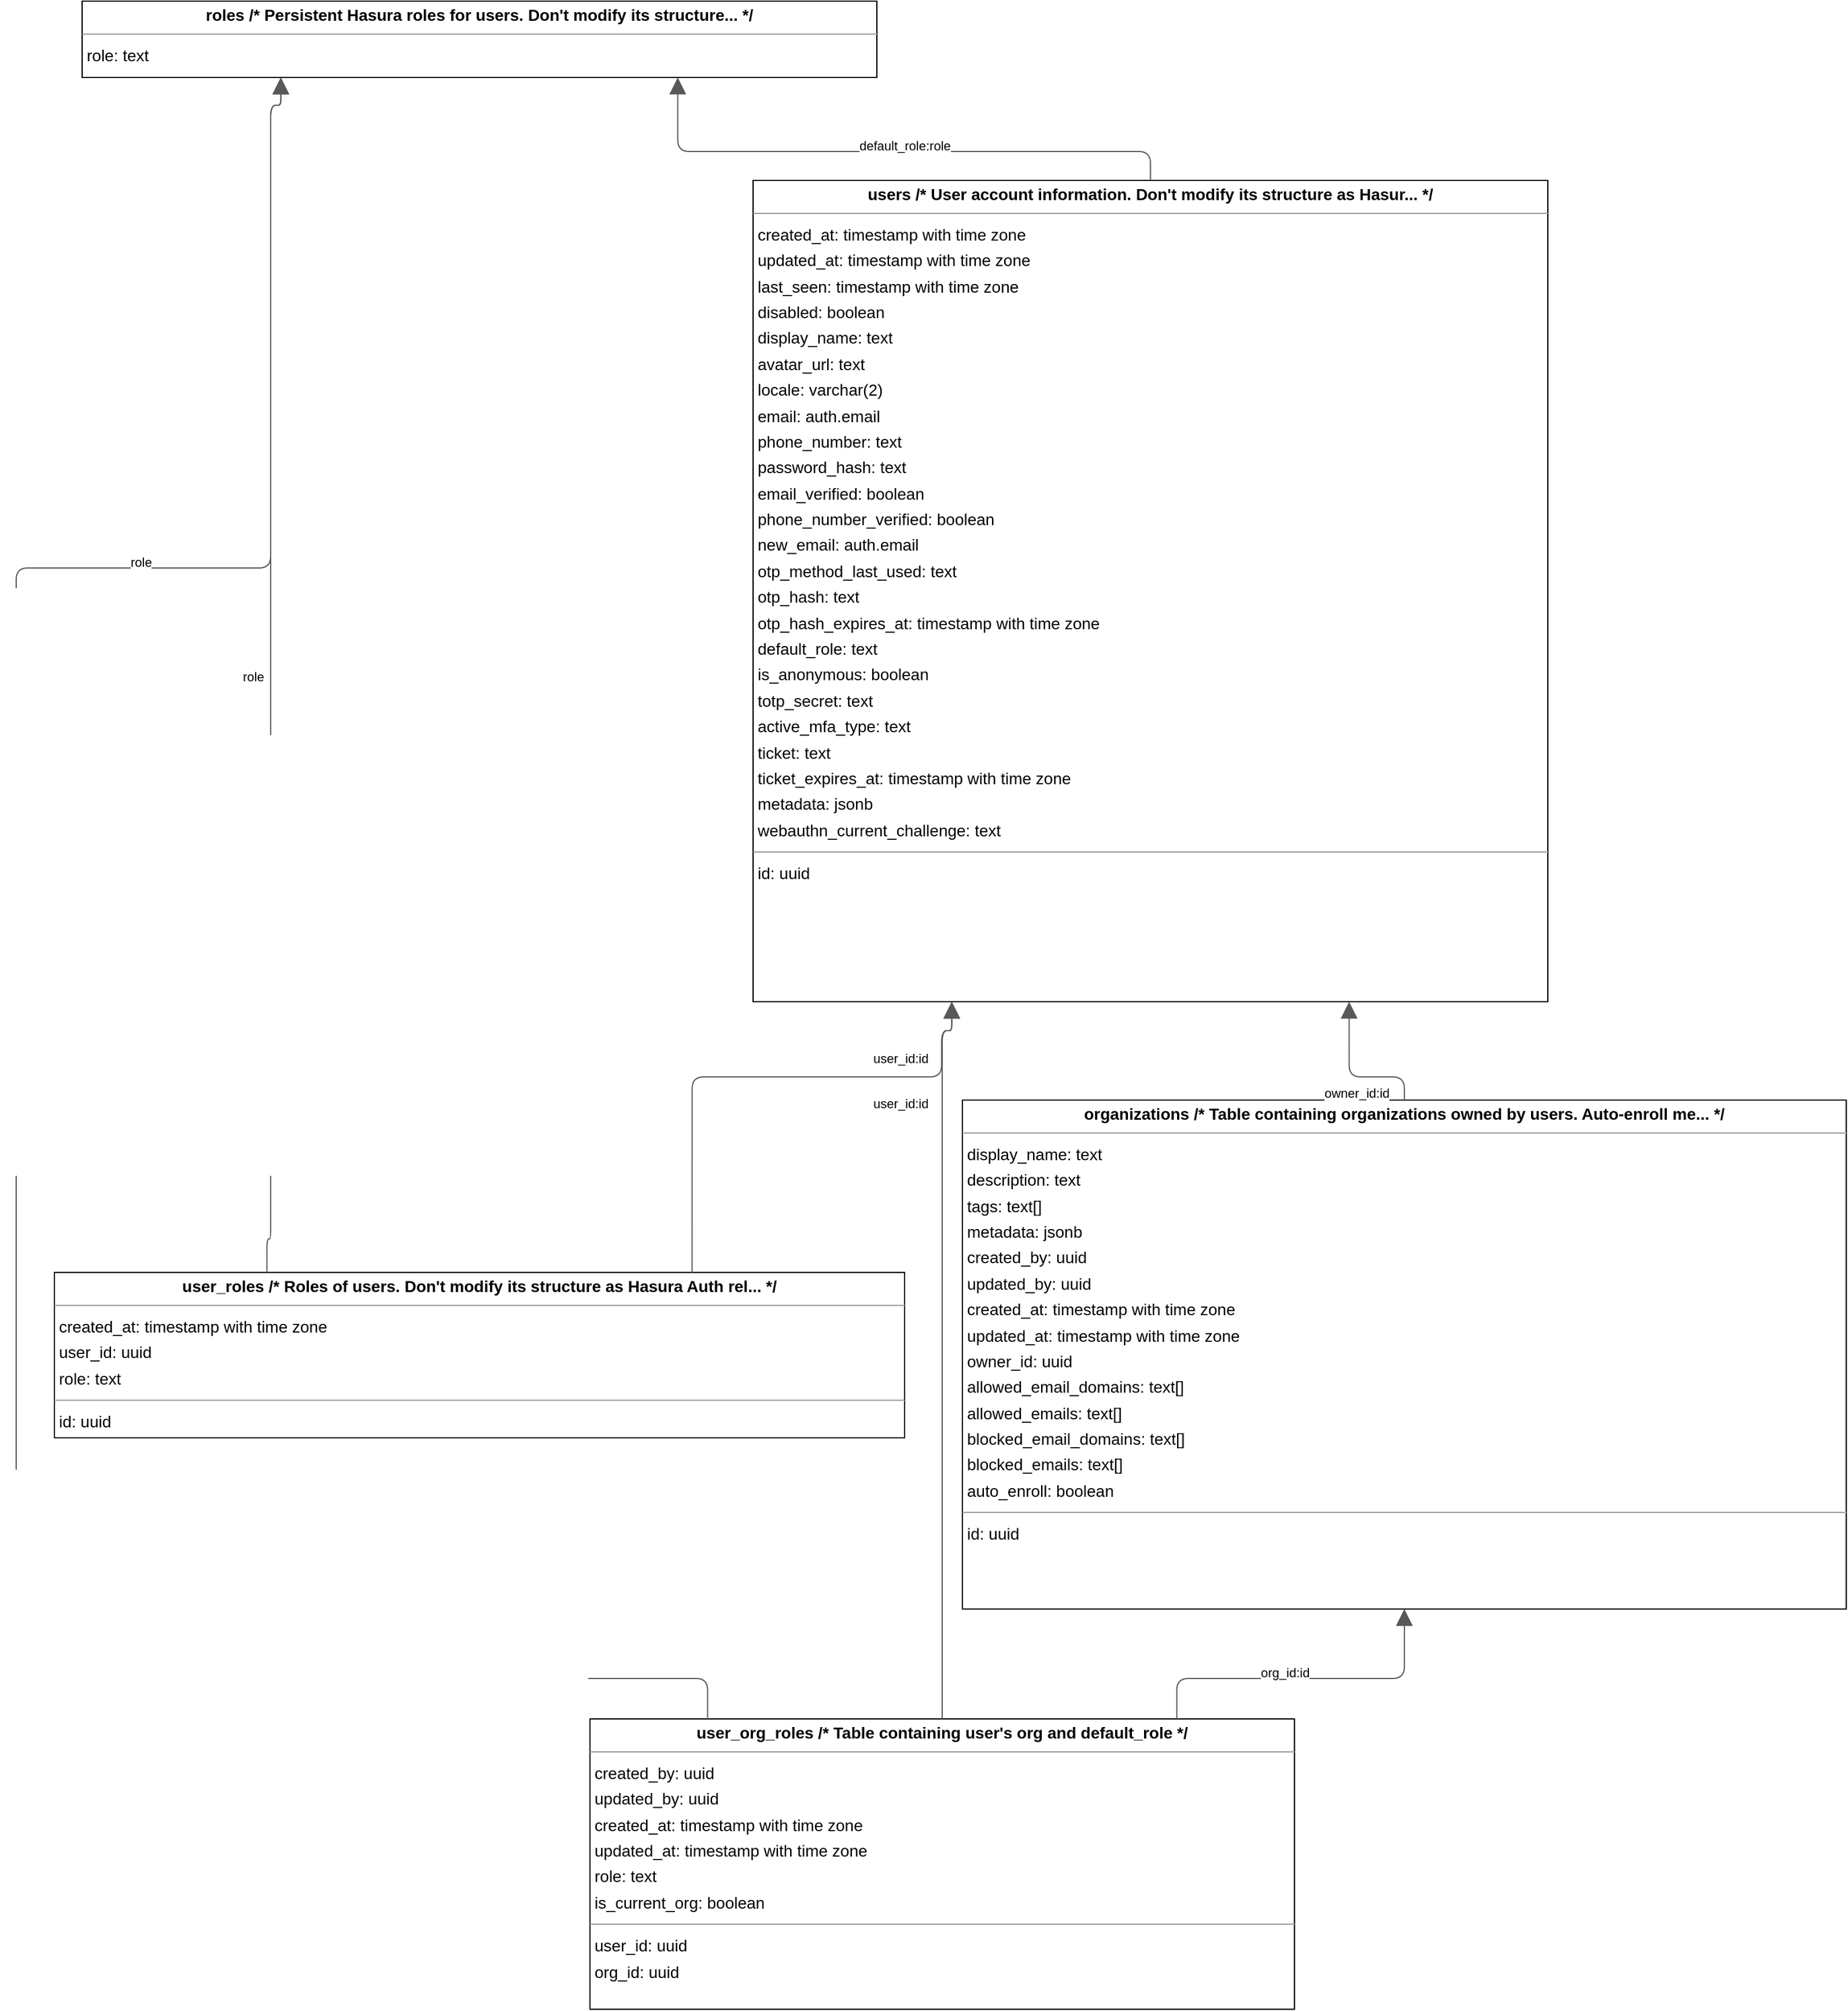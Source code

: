 <mxGraphModel dx="0" dy="0" grid="1" gridSize="10" guides="1" tooltips="1" connect="1" arrows="1" fold="1" page="0" pageScale="1" background="none" math="0" shadow="0">
  <root>
    <mxCell id="0" />
    <mxCell id="1" parent="0" />
    <mxCell id="node2" parent="1" vertex="1" value="&lt;p style=&quot;margin:0px;margin-top:4px;text-align:center;&quot;&gt;&lt;b&gt;organizations  /* Table containing organizations owned by users. Auto-enroll me... */&lt;/b&gt;&lt;/p&gt;&lt;hr size=&quot;1&quot;/&gt;&lt;p style=&quot;margin:0 0 0 4px;line-height:1.6;&quot;&gt; display_name: text&lt;br/&gt; description: text&lt;br/&gt; tags: text[]&lt;br/&gt; metadata: jsonb&lt;br/&gt; created_by: uuid&lt;br/&gt; updated_by: uuid&lt;br/&gt; created_at: timestamp with time zone&lt;br/&gt; updated_at: timestamp with time zone&lt;br/&gt; owner_id: uuid&lt;br/&gt; allowed_email_domains: text[]&lt;br/&gt; allowed_emails: text[]&lt;br/&gt; blocked_email_domains: text[]&lt;br/&gt; blocked_emails: text[]&lt;br/&gt; auto_enroll: boolean&lt;/p&gt;&lt;hr size=&quot;1&quot;/&gt;&lt;p style=&quot;margin:0 0 0 4px;line-height:1.6;&quot;&gt; id: uuid&lt;/p&gt;" style="verticalAlign=top;align=left;overflow=fill;fontSize=14;fontFamily=Helvetica;html=1;rounded=0;shadow=0;comic=0;labelBackgroundColor=none;strokeWidth=1;">
      <mxGeometry x="404" y="596" width="764" height="440" as="geometry" />
    </mxCell>
    <mxCell id="node0" parent="1" vertex="1" value="&lt;p style=&quot;margin:0px;margin-top:4px;text-align:center;&quot;&gt;&lt;b&gt;roles  /* Persistent Hasura roles for users. Don't modify its structure... */&lt;/b&gt;&lt;/p&gt;&lt;hr size=&quot;1&quot;/&gt;&lt;p style=&quot;margin:0 0 0 4px;line-height:1.6;&quot;&gt; role: text&lt;/p&gt;" style="verticalAlign=top;align=left;overflow=fill;fontSize=14;fontFamily=Helvetica;html=1;rounded=0;shadow=0;comic=0;labelBackgroundColor=none;strokeWidth=1;">
      <mxGeometry x="-357" y="-354" width="687" height="66" as="geometry" />
    </mxCell>
    <mxCell id="node4" parent="1" vertex="1" value="&lt;p style=&quot;margin:0px;margin-top:4px;text-align:center;&quot;&gt;&lt;b&gt;user_org_roles  /* Table containing user's org and default_role */&lt;/b&gt;&lt;/p&gt;&lt;hr size=&quot;1&quot;/&gt;&lt;p style=&quot;margin:0 0 0 4px;line-height:1.6;&quot;&gt; created_by: uuid&lt;br/&gt; updated_by: uuid&lt;br/&gt; created_at: timestamp with time zone&lt;br/&gt; updated_at: timestamp with time zone&lt;br/&gt; role: text&lt;br/&gt; is_current_org: boolean&lt;/p&gt;&lt;hr size=&quot;1&quot;/&gt;&lt;p style=&quot;margin:0 0 0 4px;line-height:1.6;&quot;&gt; user_id: uuid&lt;br/&gt; org_id: uuid&lt;/p&gt;" style="verticalAlign=top;align=left;overflow=fill;fontSize=14;fontFamily=Helvetica;html=1;rounded=0;shadow=0;comic=0;labelBackgroundColor=none;strokeWidth=1;">
      <mxGeometry x="82" y="1131" width="609" height="251" as="geometry" />
    </mxCell>
    <mxCell id="node3" parent="1" vertex="1" value="&lt;p style=&quot;margin:0px;margin-top:4px;text-align:center;&quot;&gt;&lt;b&gt;user_roles  /* Roles of users. Don't modify its structure as Hasura Auth rel... */&lt;/b&gt;&lt;/p&gt;&lt;hr size=&quot;1&quot;/&gt;&lt;p style=&quot;margin:0 0 0 4px;line-height:1.6;&quot;&gt; created_at: timestamp with time zone&lt;br/&gt; user_id: uuid&lt;br/&gt; role: text&lt;/p&gt;&lt;hr size=&quot;1&quot;/&gt;&lt;p style=&quot;margin:0 0 0 4px;line-height:1.6;&quot;&gt; id: uuid&lt;/p&gt;" style="verticalAlign=top;align=left;overflow=fill;fontSize=14;fontFamily=Helvetica;html=1;rounded=0;shadow=0;comic=0;labelBackgroundColor=none;strokeWidth=1;">
      <mxGeometry x="-381" y="745" width="735" height="143" as="geometry" />
    </mxCell>
    <mxCell id="node1" parent="1" vertex="1" value="&lt;p style=&quot;margin:0px;margin-top:4px;text-align:center;&quot;&gt;&lt;b&gt;users  /* User account information. Don't modify its structure as Hasur... */&lt;/b&gt;&lt;/p&gt;&lt;hr size=&quot;1&quot;/&gt;&lt;p style=&quot;margin:0 0 0 4px;line-height:1.6;&quot;&gt; created_at: timestamp with time zone&lt;br/&gt; updated_at: timestamp with time zone&lt;br/&gt; last_seen: timestamp with time zone&lt;br/&gt; disabled: boolean&lt;br/&gt; display_name: text&lt;br/&gt; avatar_url: text&lt;br/&gt; locale: varchar(2)&lt;br/&gt; email: auth.email&lt;br/&gt; phone_number: text&lt;br/&gt; password_hash: text&lt;br/&gt; email_verified: boolean&lt;br/&gt; phone_number_verified: boolean&lt;br/&gt; new_email: auth.email&lt;br/&gt; otp_method_last_used: text&lt;br/&gt; otp_hash: text&lt;br/&gt; otp_hash_expires_at: timestamp with time zone&lt;br/&gt; default_role: text&lt;br/&gt; is_anonymous: boolean&lt;br/&gt; totp_secret: text&lt;br/&gt; active_mfa_type: text&lt;br/&gt; ticket: text&lt;br/&gt; ticket_expires_at: timestamp with time zone&lt;br/&gt; metadata: jsonb&lt;br/&gt; webauthn_current_challenge: text&lt;/p&gt;&lt;hr size=&quot;1&quot;/&gt;&lt;p style=&quot;margin:0 0 0 4px;line-height:1.6;&quot;&gt; id: uuid&lt;/p&gt;" style="verticalAlign=top;align=left;overflow=fill;fontSize=14;fontFamily=Helvetica;html=1;rounded=0;shadow=0;comic=0;labelBackgroundColor=none;strokeWidth=1;">
      <mxGeometry x="223" y="-199" width="687" height="710" as="geometry" />
    </mxCell>
    <mxCell id="edge5" edge="1" value="" parent="1" source="node2" target="node1" style="html=1;rounded=1;edgeStyle=orthogonalEdgeStyle;dashed=0;startArrow=none;endArrow=block;endSize=12;strokeColor=#595959;exitX=0.500;exitY=0.000;exitDx=0;exitDy=0;entryX=0.750;entryY=1.000;entryDx=0;entryDy=0;">
      <mxGeometry width="50" height="50" relative="1" as="geometry">
        <Array as="points">
          <mxPoint x="786" y="576" />
          <mxPoint x="738" y="576" />
        </Array>
      </mxGeometry>
    </mxCell>
    <mxCell id="label32" parent="edge5" vertex="1" connectable="0" value="owner_id:id" style="edgeLabel;resizable=0;html=1;align=left;verticalAlign=top;strokeColor=default;">
      <mxGeometry x="715" y="577" as="geometry" />
    </mxCell>
    <mxCell id="edge0" edge="1" value="" parent="1" source="node4" target="node2" style="html=1;rounded=1;edgeStyle=orthogonalEdgeStyle;dashed=0;startArrow=none;endArrow=block;endSize=12;strokeColor=#595959;exitX=0.833;exitY=0.000;exitDx=0;exitDy=0;entryX=0.500;entryY=1.000;entryDx=0;entryDy=0;">
      <mxGeometry width="50" height="50" relative="1" as="geometry">
        <Array as="points">
          <mxPoint x="589" y="1096" />
          <mxPoint x="786" y="1096" />
        </Array>
      </mxGeometry>
    </mxCell>
    <mxCell id="label2" parent="edge0" vertex="1" connectable="0" value="org_id:id" style="edgeLabel;resizable=0;html=1;align=left;verticalAlign=top;strokeColor=default;">
      <mxGeometry x="660" y="1078" as="geometry" />
    </mxCell>
    <mxCell id="edge1" edge="1" value="" parent="1" source="node4" target="node0" style="html=1;rounded=1;edgeStyle=orthogonalEdgeStyle;dashed=0;startArrow=none;endArrow=block;endSize=12;strokeColor=#595959;exitX=0.167;exitY=0.000;exitDx=0;exitDy=0;entryX=0.250;entryY=1.000;entryDx=0;entryDy=0;">
      <mxGeometry width="50" height="50" relative="1" as="geometry">
        <Array as="points">
          <mxPoint x="183" y="1096" />
          <mxPoint x="-414" y="1096" />
          <mxPoint x="-414" y="136" />
          <mxPoint x="-194" y="136" />
          <mxPoint x="-194" y="-264" />
          <mxPoint x="-186" y="-264" />
        </Array>
      </mxGeometry>
    </mxCell>
    <mxCell id="label8" parent="edge1" vertex="1" connectable="0" value="role" style="edgeLabel;resizable=0;html=1;align=left;verticalAlign=top;strokeColor=default;">
      <mxGeometry x="-317" y="118" as="geometry" />
    </mxCell>
    <mxCell id="edge6" edge="1" value="" parent="1" source="node4" target="node1" style="html=1;rounded=1;edgeStyle=orthogonalEdgeStyle;dashed=0;startArrow=none;endArrow=block;endSize=12;strokeColor=#595959;exitX=0.500;exitY=0.000;exitDx=0;exitDy=0;entryX=0.250;entryY=1.000;entryDx=0;entryDy=0;">
      <mxGeometry width="50" height="50" relative="1" as="geometry">
        <Array as="points">
          <mxPoint x="386" y="536" />
          <mxPoint x="394" y="536" />
        </Array>
      </mxGeometry>
    </mxCell>
    <mxCell id="label38" parent="edge6" vertex="1" connectable="0" value="user_id:id" style="edgeLabel;resizable=0;html=1;align=left;verticalAlign=top;strokeColor=default;">
      <mxGeometry x="325" y="586" as="geometry" />
    </mxCell>
    <mxCell id="edge4" edge="1" value="" parent="1" source="node3" target="node0" style="html=1;rounded=1;edgeStyle=orthogonalEdgeStyle;dashed=0;startArrow=none;endArrow=block;endSize=12;strokeColor=#595959;exitX=0.250;exitY=0.000;exitDx=0;exitDy=0;entryX=0.250;entryY=1.000;entryDx=0;entryDy=0;">
      <mxGeometry width="50" height="50" relative="1" as="geometry">
        <Array as="points">
          <mxPoint x="-198" y="716" />
          <mxPoint x="-194" y="716" />
          <mxPoint x="-194" y="-264" />
          <mxPoint x="-186" y="-264" />
        </Array>
      </mxGeometry>
    </mxCell>
    <mxCell id="label26" parent="edge4" vertex="1" connectable="0" value="role" style="edgeLabel;resizable=0;html=1;align=left;verticalAlign=top;strokeColor=default;">
      <mxGeometry x="-220" y="217" as="geometry" />
    </mxCell>
    <mxCell id="edge3" edge="1" value="" parent="1" source="node3" target="node1" style="html=1;rounded=1;edgeStyle=orthogonalEdgeStyle;dashed=0;startArrow=none;endArrow=block;endSize=12;strokeColor=#595959;exitX=0.750;exitY=0.000;exitDx=0;exitDy=0;entryX=0.250;entryY=1.000;entryDx=0;entryDy=0;">
      <mxGeometry width="50" height="50" relative="1" as="geometry">
        <Array as="points">
          <mxPoint x="170" y="576" />
          <mxPoint x="386" y="576" />
          <mxPoint x="386" y="536" />
          <mxPoint x="394" y="536" />
        </Array>
      </mxGeometry>
    </mxCell>
    <mxCell id="label20" parent="edge3" vertex="1" connectable="0" value="user_id:id" style="edgeLabel;resizable=0;html=1;align=left;verticalAlign=top;strokeColor=default;">
      <mxGeometry x="325" y="547" as="geometry" />
    </mxCell>
    <mxCell id="edge2" edge="1" value="" parent="1" source="node1" target="node0" style="html=1;rounded=1;edgeStyle=orthogonalEdgeStyle;dashed=0;startArrow=none;endArrow=block;endSize=12;strokeColor=#595959;exitX=0.500;exitY=0.000;exitDx=0;exitDy=0;entryX=0.750;entryY=1.001;entryDx=0;entryDy=0;">
      <mxGeometry width="50" height="50" relative="1" as="geometry">
        <Array as="points">
          <mxPoint x="566" y="-224" />
          <mxPoint x="158" y="-224" />
        </Array>
      </mxGeometry>
    </mxCell>
    <mxCell id="label14" parent="edge2" vertex="1" connectable="0" value="default_role:role" style="edgeLabel;resizable=0;html=1;align=left;verticalAlign=top;strokeColor=default;">
      <mxGeometry x="313" y="-242" as="geometry" />
    </mxCell>
  </root>
</mxGraphModel>